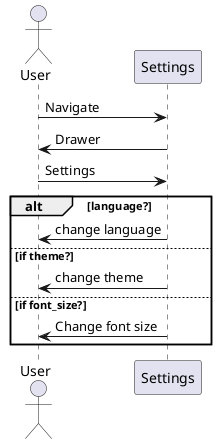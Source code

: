 @startuml settings_sequence_diagram

actor User

User -> Settings: Navigate
Settings -> User: Drawer
User -> Settings: Settings

alt language?
  Settings -> User: change language
else if theme?
  Settings -> User: change theme
else if font_size?
  Settings -> User: Change font size
end

@enduml